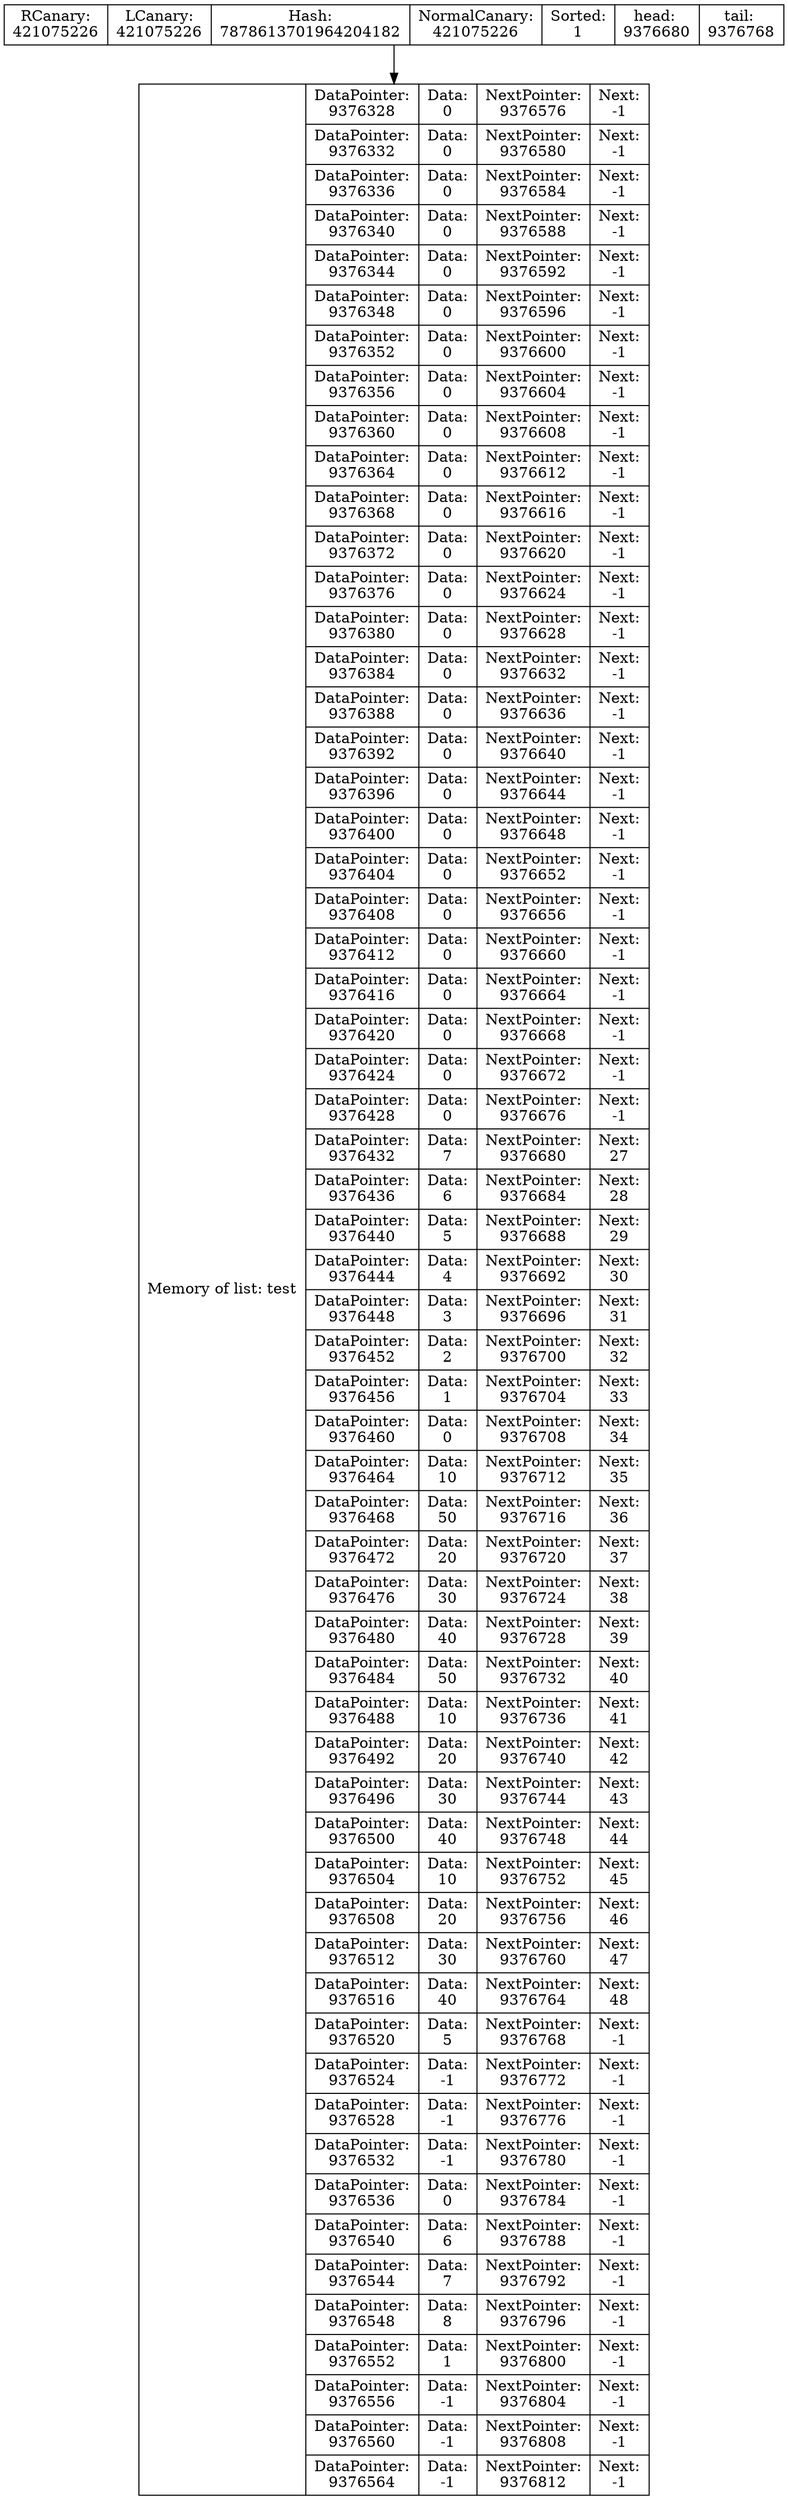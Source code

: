 digraph G{
data [shape=record,label="{Memory of list: test} | {{DataPointer:\n9376328 | Data:\n0 | NextPointer:\n9376576 | Next:\n-1}
| {DataPointer:\n9376332 | Data:\n0 | NextPointer:\n9376580 | Next:\n-1}
| {DataPointer:\n9376336 | Data:\n0 | NextPointer:\n9376584 | Next:\n-1}
| {DataPointer:\n9376340 | Data:\n0 | NextPointer:\n9376588 | Next:\n-1}
| {DataPointer:\n9376344 | Data:\n0 | NextPointer:\n9376592 | Next:\n-1}
| {DataPointer:\n9376348 | Data:\n0 | NextPointer:\n9376596 | Next:\n-1}
| {DataPointer:\n9376352 | Data:\n0 | NextPointer:\n9376600 | Next:\n-1}
| {DataPointer:\n9376356 | Data:\n0 | NextPointer:\n9376604 | Next:\n-1}
| {DataPointer:\n9376360 | Data:\n0 | NextPointer:\n9376608 | Next:\n-1}
| {DataPointer:\n9376364 | Data:\n0 | NextPointer:\n9376612 | Next:\n-1}
| {DataPointer:\n9376368 | Data:\n0 | NextPointer:\n9376616 | Next:\n-1}
| {DataPointer:\n9376372 | Data:\n0 | NextPointer:\n9376620 | Next:\n-1}
| {DataPointer:\n9376376 | Data:\n0 | NextPointer:\n9376624 | Next:\n-1}
| {DataPointer:\n9376380 | Data:\n0 | NextPointer:\n9376628 | Next:\n-1}
| {DataPointer:\n9376384 | Data:\n0 | NextPointer:\n9376632 | Next:\n-1}
| {DataPointer:\n9376388 | Data:\n0 | NextPointer:\n9376636 | Next:\n-1}
| {DataPointer:\n9376392 | Data:\n0 | NextPointer:\n9376640 | Next:\n-1}
| {DataPointer:\n9376396 | Data:\n0 | NextPointer:\n9376644 | Next:\n-1}
| {DataPointer:\n9376400 | Data:\n0 | NextPointer:\n9376648 | Next:\n-1}
| {DataPointer:\n9376404 | Data:\n0 | NextPointer:\n9376652 | Next:\n-1}
| {DataPointer:\n9376408 | Data:\n0 | NextPointer:\n9376656 | Next:\n-1}
| {DataPointer:\n9376412 | Data:\n0 | NextPointer:\n9376660 | Next:\n-1}
| {DataPointer:\n9376416 | Data:\n0 | NextPointer:\n9376664 | Next:\n-1}
| {DataPointer:\n9376420 | Data:\n0 | NextPointer:\n9376668 | Next:\n-1}
| {DataPointer:\n9376424 | Data:\n0 | NextPointer:\n9376672 | Next:\n-1}
| {DataPointer:\n9376428 | Data:\n0 | NextPointer:\n9376676 | Next:\n-1}
| {DataPointer:\n9376432 | Data:\n7 | NextPointer:\n9376680 | Next:\n27}
| {DataPointer:\n9376436 | Data:\n6 | NextPointer:\n9376684 | Next:\n28}
| {DataPointer:\n9376440 | Data:\n5 | NextPointer:\n9376688 | Next:\n29}
| {DataPointer:\n9376444 | Data:\n4 | NextPointer:\n9376692 | Next:\n30}
| {DataPointer:\n9376448 | Data:\n3 | NextPointer:\n9376696 | Next:\n31}
| {DataPointer:\n9376452 | Data:\n2 | NextPointer:\n9376700 | Next:\n32}
| {DataPointer:\n9376456 | Data:\n1 | NextPointer:\n9376704 | Next:\n33}
| {DataPointer:\n9376460 | Data:\n0 | NextPointer:\n9376708 | Next:\n34}
| {DataPointer:\n9376464 | Data:\n10 | NextPointer:\n9376712 | Next:\n35}
| {DataPointer:\n9376468 | Data:\n50 | NextPointer:\n9376716 | Next:\n36}
| {DataPointer:\n9376472 | Data:\n20 | NextPointer:\n9376720 | Next:\n37}
| {DataPointer:\n9376476 | Data:\n30 | NextPointer:\n9376724 | Next:\n38}
| {DataPointer:\n9376480 | Data:\n40 | NextPointer:\n9376728 | Next:\n39}
| {DataPointer:\n9376484 | Data:\n50 | NextPointer:\n9376732 | Next:\n40}
| {DataPointer:\n9376488 | Data:\n10 | NextPointer:\n9376736 | Next:\n41}
| {DataPointer:\n9376492 | Data:\n20 | NextPointer:\n9376740 | Next:\n42}
| {DataPointer:\n9376496 | Data:\n30 | NextPointer:\n9376744 | Next:\n43}
| {DataPointer:\n9376500 | Data:\n40 | NextPointer:\n9376748 | Next:\n44}
| {DataPointer:\n9376504 | Data:\n10 | NextPointer:\n9376752 | Next:\n45}
| {DataPointer:\n9376508 | Data:\n20 | NextPointer:\n9376756 | Next:\n46}
| {DataPointer:\n9376512 | Data:\n30 | NextPointer:\n9376760 | Next:\n47}
| {DataPointer:\n9376516 | Data:\n40 | NextPointer:\n9376764 | Next:\n48}
| {DataPointer:\n9376520 | Data:\n5 | NextPointer:\n9376768 | Next:\n-1}
| {DataPointer:\n9376524 | Data:\n-1 | NextPointer:\n9376772 | Next:\n-1}
| {DataPointer:\n9376528 | Data:\n-1 | NextPointer:\n9376776 | Next:\n-1}
| {DataPointer:\n9376532 | Data:\n-1 | NextPointer:\n9376780 | Next:\n-1}
| {DataPointer:\n9376536 | Data:\n0 | NextPointer:\n9376784 | Next:\n-1}
| {DataPointer:\n9376540 | Data:\n6 | NextPointer:\n9376788 | Next:\n-1}
| {DataPointer:\n9376544 | Data:\n7 | NextPointer:\n9376792 | Next:\n-1}
| {DataPointer:\n9376548 | Data:\n8 | NextPointer:\n9376796 | Next:\n-1}
| {DataPointer:\n9376552 | Data:\n1 | NextPointer:\n9376800 | Next:\n-1}
| {DataPointer:\n9376556 | Data:\n-1 | NextPointer:\n9376804 | Next:\n-1}
| {DataPointer:\n9376560 | Data:\n-1 | NextPointer:\n9376808 | Next:\n-1}
| {DataPointer:\n9376564 | Data:\n-1 | NextPointer:\n9376812 | Next:\n-1}
}"];
Shild [shape=record,label=" RCanary:\n421075226 | LCanary:\n421075226 | Hash:\n7878613701964204182 | NormalCanary:\n421075226 | Sorted:\n1 | head: \n9376680 | tail: \n9376768 "];
Shild->data
}

